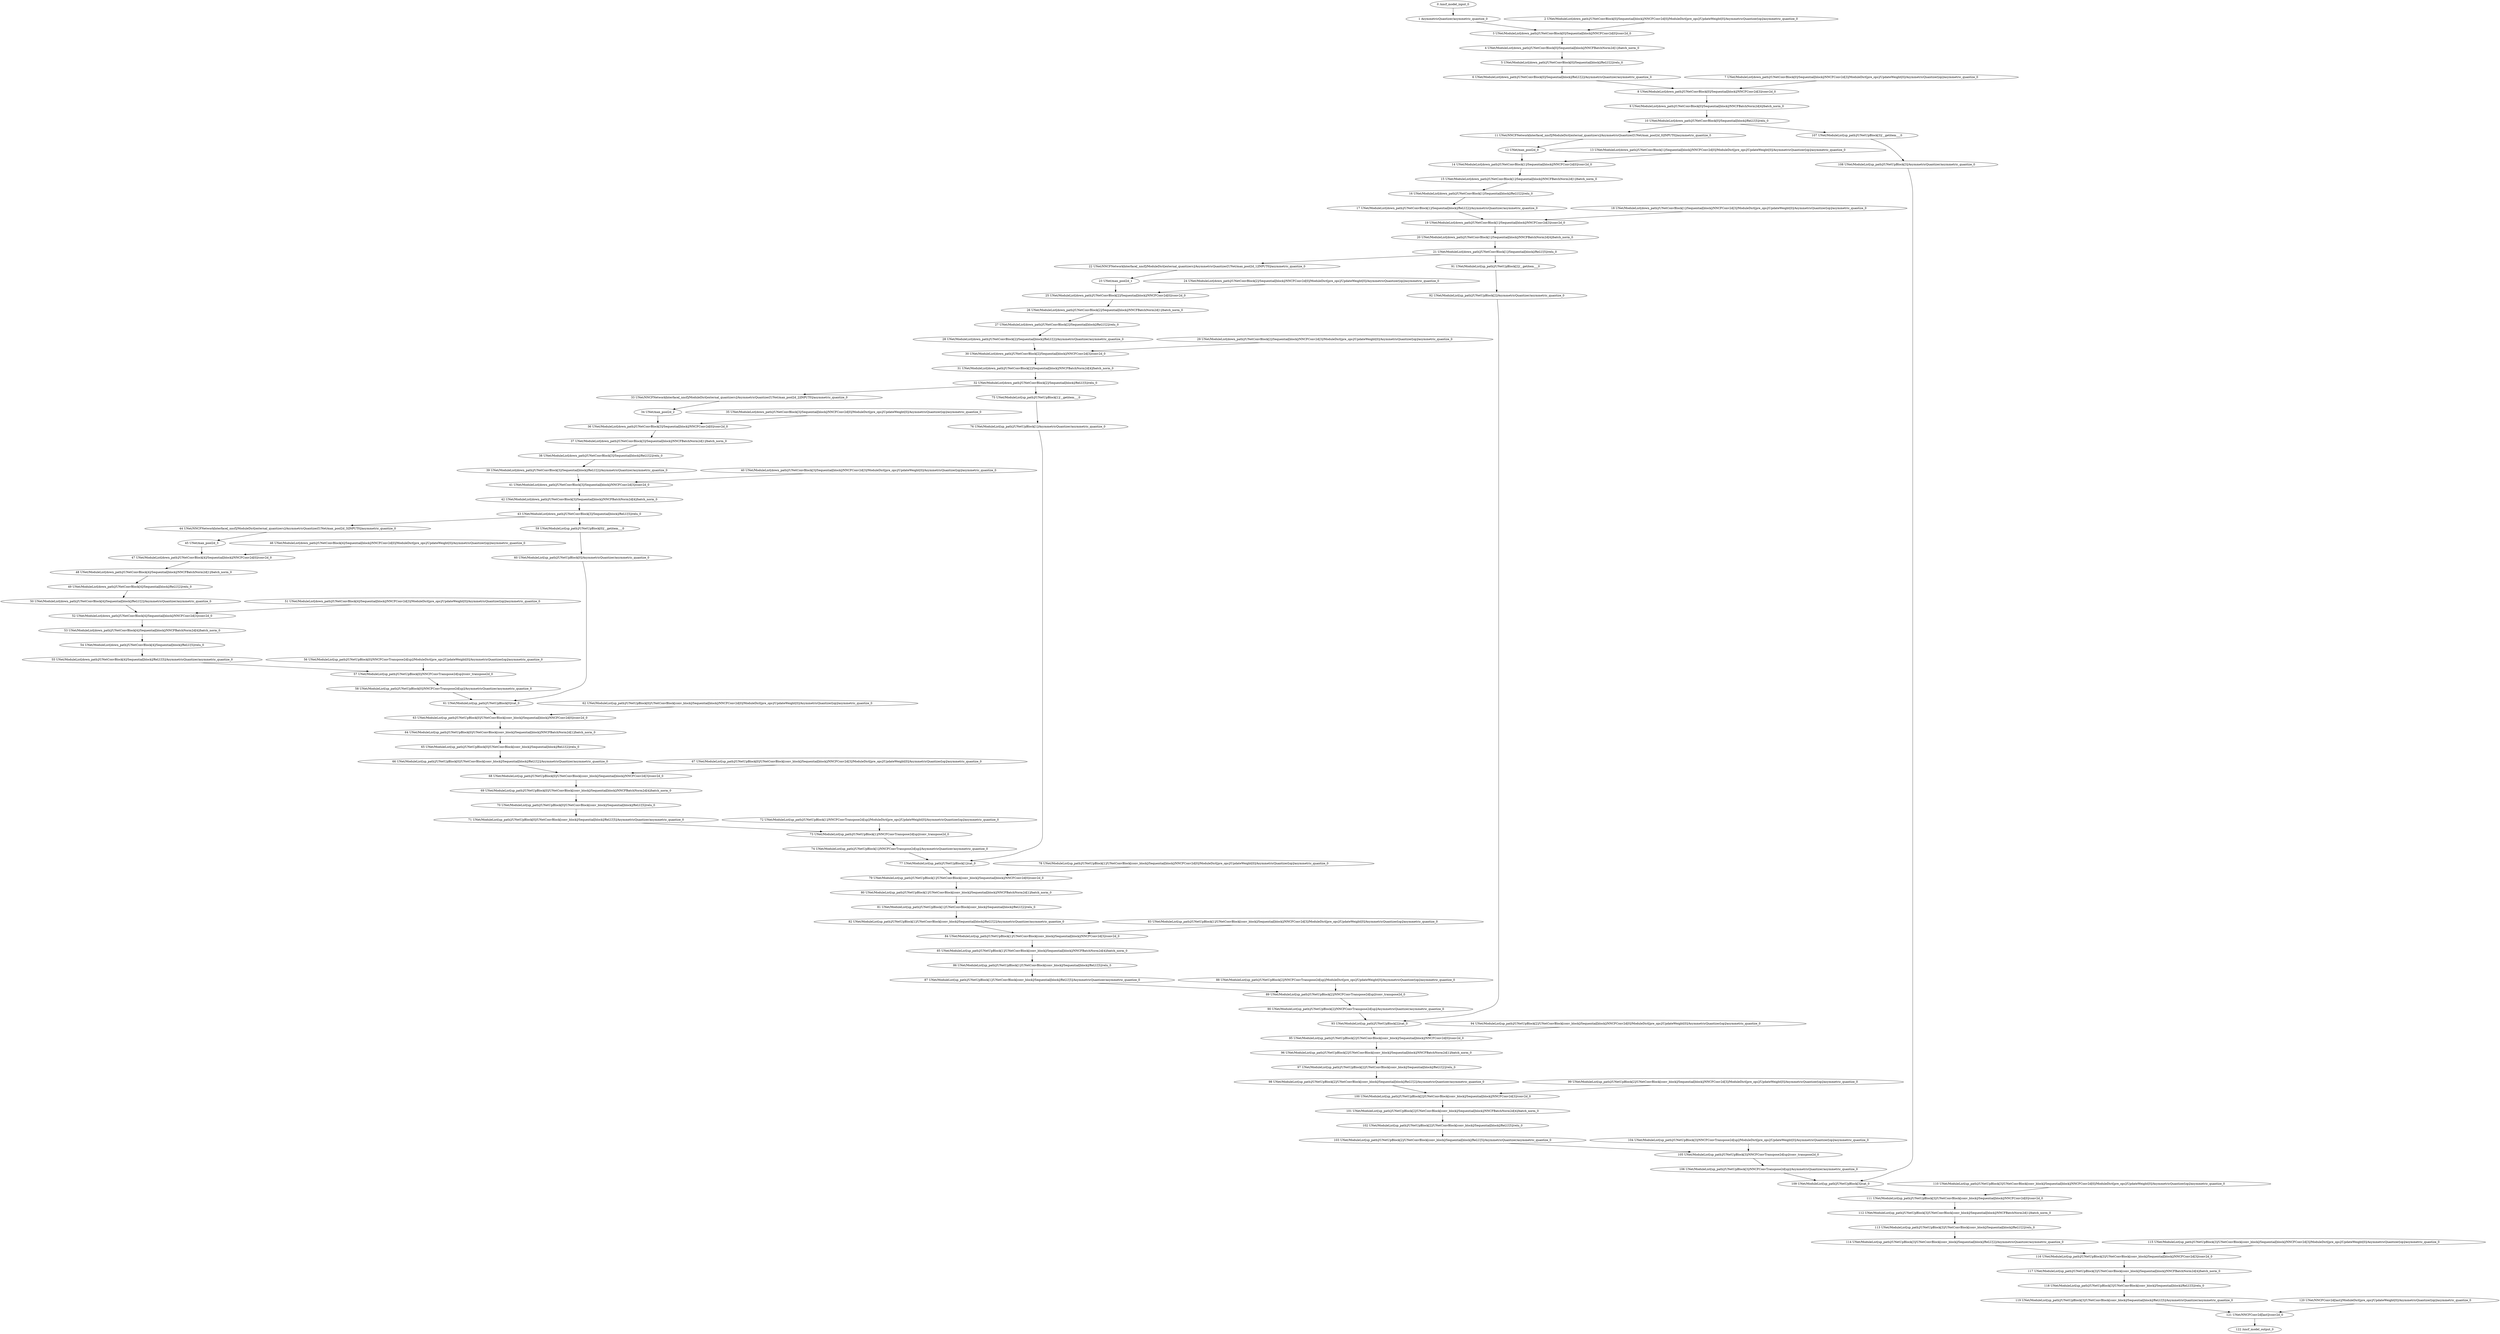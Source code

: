 strict digraph  {
"0 /nncf_model_input_0" [id=0, type=nncf_model_input];
"1 AsymmetricQuantizer/asymmetric_quantize_0" [id=1, type=asymmetric_quantize];
"2 UNet/ModuleList[down_path]/UNetConvBlock[0]/Sequential[block]/NNCFConv2d[0]/ModuleDict[pre_ops]/UpdateWeight[0]/AsymmetricQuantizer[op]/asymmetric_quantize_0" [id=2, type=asymmetric_quantize];
"3 UNet/ModuleList[down_path]/UNetConvBlock[0]/Sequential[block]/NNCFConv2d[0]/conv2d_0" [id=3, type=conv2d];
"4 UNet/ModuleList[down_path]/UNetConvBlock[0]/Sequential[block]/NNCFBatchNorm2d[1]/batch_norm_0" [id=4, type=batch_norm];
"5 UNet/ModuleList[down_path]/UNetConvBlock[0]/Sequential[block]/ReLU[2]/relu_0" [id=5, type=relu];
"6 UNet/ModuleList[down_path]/UNetConvBlock[0]/Sequential[block]/ReLU[2]/AsymmetricQuantizer/asymmetric_quantize_0" [id=6, type=asymmetric_quantize];
"7 UNet/ModuleList[down_path]/UNetConvBlock[0]/Sequential[block]/NNCFConv2d[3]/ModuleDict[pre_ops]/UpdateWeight[0]/AsymmetricQuantizer[op]/asymmetric_quantize_0" [id=7, type=asymmetric_quantize];
"8 UNet/ModuleList[down_path]/UNetConvBlock[0]/Sequential[block]/NNCFConv2d[3]/conv2d_0" [id=8, type=conv2d];
"9 UNet/ModuleList[down_path]/UNetConvBlock[0]/Sequential[block]/NNCFBatchNorm2d[4]/batch_norm_0" [id=9, type=batch_norm];
"10 UNet/ModuleList[down_path]/UNetConvBlock[0]/Sequential[block]/ReLU[5]/relu_0" [id=10, type=relu];
"11 UNet/NNCFNetworkInterface[_nncf]/ModuleDict[external_quantizers]/AsymmetricQuantizer[UNet/max_pool2d_0|INPUT0]/asymmetric_quantize_0" [id=11, type=asymmetric_quantize];
"12 UNet/max_pool2d_0" [id=12, type=max_pool2d];
"13 UNet/ModuleList[down_path]/UNetConvBlock[1]/Sequential[block]/NNCFConv2d[0]/ModuleDict[pre_ops]/UpdateWeight[0]/AsymmetricQuantizer[op]/asymmetric_quantize_0" [id=13, type=asymmetric_quantize];
"14 UNet/ModuleList[down_path]/UNetConvBlock[1]/Sequential[block]/NNCFConv2d[0]/conv2d_0" [id=14, type=conv2d];
"15 UNet/ModuleList[down_path]/UNetConvBlock[1]/Sequential[block]/NNCFBatchNorm2d[1]/batch_norm_0" [id=15, type=batch_norm];
"16 UNet/ModuleList[down_path]/UNetConvBlock[1]/Sequential[block]/ReLU[2]/relu_0" [id=16, type=relu];
"17 UNet/ModuleList[down_path]/UNetConvBlock[1]/Sequential[block]/ReLU[2]/AsymmetricQuantizer/asymmetric_quantize_0" [id=17, type=asymmetric_quantize];
"18 UNet/ModuleList[down_path]/UNetConvBlock[1]/Sequential[block]/NNCFConv2d[3]/ModuleDict[pre_ops]/UpdateWeight[0]/AsymmetricQuantizer[op]/asymmetric_quantize_0" [id=18, type=asymmetric_quantize];
"19 UNet/ModuleList[down_path]/UNetConvBlock[1]/Sequential[block]/NNCFConv2d[3]/conv2d_0" [id=19, type=conv2d];
"20 UNet/ModuleList[down_path]/UNetConvBlock[1]/Sequential[block]/NNCFBatchNorm2d[4]/batch_norm_0" [id=20, type=batch_norm];
"21 UNet/ModuleList[down_path]/UNetConvBlock[1]/Sequential[block]/ReLU[5]/relu_0" [id=21, type=relu];
"22 UNet/NNCFNetworkInterface[_nncf]/ModuleDict[external_quantizers]/AsymmetricQuantizer[UNet/max_pool2d_1|INPUT0]/asymmetric_quantize_0" [id=22, type=asymmetric_quantize];
"23 UNet/max_pool2d_1" [id=23, type=max_pool2d];
"24 UNet/ModuleList[down_path]/UNetConvBlock[2]/Sequential[block]/NNCFConv2d[0]/ModuleDict[pre_ops]/UpdateWeight[0]/AsymmetricQuantizer[op]/asymmetric_quantize_0" [id=24, type=asymmetric_quantize];
"25 UNet/ModuleList[down_path]/UNetConvBlock[2]/Sequential[block]/NNCFConv2d[0]/conv2d_0" [id=25, type=conv2d];
"26 UNet/ModuleList[down_path]/UNetConvBlock[2]/Sequential[block]/NNCFBatchNorm2d[1]/batch_norm_0" [id=26, type=batch_norm];
"27 UNet/ModuleList[down_path]/UNetConvBlock[2]/Sequential[block]/ReLU[2]/relu_0" [id=27, type=relu];
"28 UNet/ModuleList[down_path]/UNetConvBlock[2]/Sequential[block]/ReLU[2]/AsymmetricQuantizer/asymmetric_quantize_0" [id=28, type=asymmetric_quantize];
"29 UNet/ModuleList[down_path]/UNetConvBlock[2]/Sequential[block]/NNCFConv2d[3]/ModuleDict[pre_ops]/UpdateWeight[0]/AsymmetricQuantizer[op]/asymmetric_quantize_0" [id=29, type=asymmetric_quantize];
"30 UNet/ModuleList[down_path]/UNetConvBlock[2]/Sequential[block]/NNCFConv2d[3]/conv2d_0" [id=30, type=conv2d];
"31 UNet/ModuleList[down_path]/UNetConvBlock[2]/Sequential[block]/NNCFBatchNorm2d[4]/batch_norm_0" [id=31, type=batch_norm];
"32 UNet/ModuleList[down_path]/UNetConvBlock[2]/Sequential[block]/ReLU[5]/relu_0" [id=32, type=relu];
"33 UNet/NNCFNetworkInterface[_nncf]/ModuleDict[external_quantizers]/AsymmetricQuantizer[UNet/max_pool2d_2|INPUT0]/asymmetric_quantize_0" [id=33, type=asymmetric_quantize];
"34 UNet/max_pool2d_2" [id=34, type=max_pool2d];
"35 UNet/ModuleList[down_path]/UNetConvBlock[3]/Sequential[block]/NNCFConv2d[0]/ModuleDict[pre_ops]/UpdateWeight[0]/AsymmetricQuantizer[op]/asymmetric_quantize_0" [id=35, type=asymmetric_quantize];
"36 UNet/ModuleList[down_path]/UNetConvBlock[3]/Sequential[block]/NNCFConv2d[0]/conv2d_0" [id=36, type=conv2d];
"37 UNet/ModuleList[down_path]/UNetConvBlock[3]/Sequential[block]/NNCFBatchNorm2d[1]/batch_norm_0" [id=37, type=batch_norm];
"38 UNet/ModuleList[down_path]/UNetConvBlock[3]/Sequential[block]/ReLU[2]/relu_0" [id=38, type=relu];
"39 UNet/ModuleList[down_path]/UNetConvBlock[3]/Sequential[block]/ReLU[2]/AsymmetricQuantizer/asymmetric_quantize_0" [id=39, type=asymmetric_quantize];
"40 UNet/ModuleList[down_path]/UNetConvBlock[3]/Sequential[block]/NNCFConv2d[3]/ModuleDict[pre_ops]/UpdateWeight[0]/AsymmetricQuantizer[op]/asymmetric_quantize_0" [id=40, type=asymmetric_quantize];
"41 UNet/ModuleList[down_path]/UNetConvBlock[3]/Sequential[block]/NNCFConv2d[3]/conv2d_0" [id=41, type=conv2d];
"42 UNet/ModuleList[down_path]/UNetConvBlock[3]/Sequential[block]/NNCFBatchNorm2d[4]/batch_norm_0" [id=42, type=batch_norm];
"43 UNet/ModuleList[down_path]/UNetConvBlock[3]/Sequential[block]/ReLU[5]/relu_0" [id=43, type=relu];
"44 UNet/NNCFNetworkInterface[_nncf]/ModuleDict[external_quantizers]/AsymmetricQuantizer[UNet/max_pool2d_3|INPUT0]/asymmetric_quantize_0" [id=44, type=asymmetric_quantize];
"45 UNet/max_pool2d_3" [id=45, type=max_pool2d];
"46 UNet/ModuleList[down_path]/UNetConvBlock[4]/Sequential[block]/NNCFConv2d[0]/ModuleDict[pre_ops]/UpdateWeight[0]/AsymmetricQuantizer[op]/asymmetric_quantize_0" [id=46, type=asymmetric_quantize];
"47 UNet/ModuleList[down_path]/UNetConvBlock[4]/Sequential[block]/NNCFConv2d[0]/conv2d_0" [id=47, type=conv2d];
"48 UNet/ModuleList[down_path]/UNetConvBlock[4]/Sequential[block]/NNCFBatchNorm2d[1]/batch_norm_0" [id=48, type=batch_norm];
"49 UNet/ModuleList[down_path]/UNetConvBlock[4]/Sequential[block]/ReLU[2]/relu_0" [id=49, type=relu];
"50 UNet/ModuleList[down_path]/UNetConvBlock[4]/Sequential[block]/ReLU[2]/AsymmetricQuantizer/asymmetric_quantize_0" [id=50, type=asymmetric_quantize];
"51 UNet/ModuleList[down_path]/UNetConvBlock[4]/Sequential[block]/NNCFConv2d[3]/ModuleDict[pre_ops]/UpdateWeight[0]/AsymmetricQuantizer[op]/asymmetric_quantize_0" [id=51, type=asymmetric_quantize];
"52 UNet/ModuleList[down_path]/UNetConvBlock[4]/Sequential[block]/NNCFConv2d[3]/conv2d_0" [id=52, type=conv2d];
"53 UNet/ModuleList[down_path]/UNetConvBlock[4]/Sequential[block]/NNCFBatchNorm2d[4]/batch_norm_0" [id=53, type=batch_norm];
"54 UNet/ModuleList[down_path]/UNetConvBlock[4]/Sequential[block]/ReLU[5]/relu_0" [id=54, type=relu];
"55 UNet/ModuleList[down_path]/UNetConvBlock[4]/Sequential[block]/ReLU[5]/AsymmetricQuantizer/asymmetric_quantize_0" [id=55, type=asymmetric_quantize];
"56 UNet/ModuleList[up_path]/UNetUpBlock[0]/NNCFConvTranspose2d[up]/ModuleDict[pre_ops]/UpdateWeight[0]/AsymmetricQuantizer[op]/asymmetric_quantize_0" [id=56, type=asymmetric_quantize];
"57 UNet/ModuleList[up_path]/UNetUpBlock[0]/NNCFConvTranspose2d[up]/conv_transpose2d_0" [id=57, type=conv_transpose2d];
"58 UNet/ModuleList[up_path]/UNetUpBlock[0]/NNCFConvTranspose2d[up]/AsymmetricQuantizer/asymmetric_quantize_0" [id=58, type=asymmetric_quantize];
"59 UNet/ModuleList[up_path]/UNetUpBlock[0]/__getitem___0" [id=59, type=__getitem__];
"60 UNet/ModuleList[up_path]/UNetUpBlock[0]/AsymmetricQuantizer/asymmetric_quantize_0" [id=60, type=asymmetric_quantize];
"61 UNet/ModuleList[up_path]/UNetUpBlock[0]/cat_0" [id=61, type=cat];
"62 UNet/ModuleList[up_path]/UNetUpBlock[0]/UNetConvBlock[conv_block]/Sequential[block]/NNCFConv2d[0]/ModuleDict[pre_ops]/UpdateWeight[0]/AsymmetricQuantizer[op]/asymmetric_quantize_0" [id=62, type=asymmetric_quantize];
"63 UNet/ModuleList[up_path]/UNetUpBlock[0]/UNetConvBlock[conv_block]/Sequential[block]/NNCFConv2d[0]/conv2d_0" [id=63, type=conv2d];
"64 UNet/ModuleList[up_path]/UNetUpBlock[0]/UNetConvBlock[conv_block]/Sequential[block]/NNCFBatchNorm2d[1]/batch_norm_0" [id=64, type=batch_norm];
"65 UNet/ModuleList[up_path]/UNetUpBlock[0]/UNetConvBlock[conv_block]/Sequential[block]/ReLU[2]/relu_0" [id=65, type=relu];
"66 UNet/ModuleList[up_path]/UNetUpBlock[0]/UNetConvBlock[conv_block]/Sequential[block]/ReLU[2]/AsymmetricQuantizer/asymmetric_quantize_0" [id=66, type=asymmetric_quantize];
"67 UNet/ModuleList[up_path]/UNetUpBlock[0]/UNetConvBlock[conv_block]/Sequential[block]/NNCFConv2d[3]/ModuleDict[pre_ops]/UpdateWeight[0]/AsymmetricQuantizer[op]/asymmetric_quantize_0" [id=67, type=asymmetric_quantize];
"68 UNet/ModuleList[up_path]/UNetUpBlock[0]/UNetConvBlock[conv_block]/Sequential[block]/NNCFConv2d[3]/conv2d_0" [id=68, type=conv2d];
"69 UNet/ModuleList[up_path]/UNetUpBlock[0]/UNetConvBlock[conv_block]/Sequential[block]/NNCFBatchNorm2d[4]/batch_norm_0" [id=69, type=batch_norm];
"70 UNet/ModuleList[up_path]/UNetUpBlock[0]/UNetConvBlock[conv_block]/Sequential[block]/ReLU[5]/relu_0" [id=70, type=relu];
"71 UNet/ModuleList[up_path]/UNetUpBlock[0]/UNetConvBlock[conv_block]/Sequential[block]/ReLU[5]/AsymmetricQuantizer/asymmetric_quantize_0" [id=71, type=asymmetric_quantize];
"72 UNet/ModuleList[up_path]/UNetUpBlock[1]/NNCFConvTranspose2d[up]/ModuleDict[pre_ops]/UpdateWeight[0]/AsymmetricQuantizer[op]/asymmetric_quantize_0" [id=72, type=asymmetric_quantize];
"73 UNet/ModuleList[up_path]/UNetUpBlock[1]/NNCFConvTranspose2d[up]/conv_transpose2d_0" [id=73, type=conv_transpose2d];
"74 UNet/ModuleList[up_path]/UNetUpBlock[1]/NNCFConvTranspose2d[up]/AsymmetricQuantizer/asymmetric_quantize_0" [id=74, type=asymmetric_quantize];
"75 UNet/ModuleList[up_path]/UNetUpBlock[1]/__getitem___0" [id=75, type=__getitem__];
"76 UNet/ModuleList[up_path]/UNetUpBlock[1]/AsymmetricQuantizer/asymmetric_quantize_0" [id=76, type=asymmetric_quantize];
"77 UNet/ModuleList[up_path]/UNetUpBlock[1]/cat_0" [id=77, type=cat];
"78 UNet/ModuleList[up_path]/UNetUpBlock[1]/UNetConvBlock[conv_block]/Sequential[block]/NNCFConv2d[0]/ModuleDict[pre_ops]/UpdateWeight[0]/AsymmetricQuantizer[op]/asymmetric_quantize_0" [id=78, type=asymmetric_quantize];
"79 UNet/ModuleList[up_path]/UNetUpBlock[1]/UNetConvBlock[conv_block]/Sequential[block]/NNCFConv2d[0]/conv2d_0" [id=79, type=conv2d];
"80 UNet/ModuleList[up_path]/UNetUpBlock[1]/UNetConvBlock[conv_block]/Sequential[block]/NNCFBatchNorm2d[1]/batch_norm_0" [id=80, type=batch_norm];
"81 UNet/ModuleList[up_path]/UNetUpBlock[1]/UNetConvBlock[conv_block]/Sequential[block]/ReLU[2]/relu_0" [id=81, type=relu];
"82 UNet/ModuleList[up_path]/UNetUpBlock[1]/UNetConvBlock[conv_block]/Sequential[block]/ReLU[2]/AsymmetricQuantizer/asymmetric_quantize_0" [id=82, type=asymmetric_quantize];
"83 UNet/ModuleList[up_path]/UNetUpBlock[1]/UNetConvBlock[conv_block]/Sequential[block]/NNCFConv2d[3]/ModuleDict[pre_ops]/UpdateWeight[0]/AsymmetricQuantizer[op]/asymmetric_quantize_0" [id=83, type=asymmetric_quantize];
"84 UNet/ModuleList[up_path]/UNetUpBlock[1]/UNetConvBlock[conv_block]/Sequential[block]/NNCFConv2d[3]/conv2d_0" [id=84, type=conv2d];
"85 UNet/ModuleList[up_path]/UNetUpBlock[1]/UNetConvBlock[conv_block]/Sequential[block]/NNCFBatchNorm2d[4]/batch_norm_0" [id=85, type=batch_norm];
"86 UNet/ModuleList[up_path]/UNetUpBlock[1]/UNetConvBlock[conv_block]/Sequential[block]/ReLU[5]/relu_0" [id=86, type=relu];
"87 UNet/ModuleList[up_path]/UNetUpBlock[1]/UNetConvBlock[conv_block]/Sequential[block]/ReLU[5]/AsymmetricQuantizer/asymmetric_quantize_0" [id=87, type=asymmetric_quantize];
"88 UNet/ModuleList[up_path]/UNetUpBlock[2]/NNCFConvTranspose2d[up]/ModuleDict[pre_ops]/UpdateWeight[0]/AsymmetricQuantizer[op]/asymmetric_quantize_0" [id=88, type=asymmetric_quantize];
"89 UNet/ModuleList[up_path]/UNetUpBlock[2]/NNCFConvTranspose2d[up]/conv_transpose2d_0" [id=89, type=conv_transpose2d];
"90 UNet/ModuleList[up_path]/UNetUpBlock[2]/NNCFConvTranspose2d[up]/AsymmetricQuantizer/asymmetric_quantize_0" [id=90, type=asymmetric_quantize];
"91 UNet/ModuleList[up_path]/UNetUpBlock[2]/__getitem___0" [id=91, type=__getitem__];
"92 UNet/ModuleList[up_path]/UNetUpBlock[2]/AsymmetricQuantizer/asymmetric_quantize_0" [id=92, type=asymmetric_quantize];
"93 UNet/ModuleList[up_path]/UNetUpBlock[2]/cat_0" [id=93, type=cat];
"94 UNet/ModuleList[up_path]/UNetUpBlock[2]/UNetConvBlock[conv_block]/Sequential[block]/NNCFConv2d[0]/ModuleDict[pre_ops]/UpdateWeight[0]/AsymmetricQuantizer[op]/asymmetric_quantize_0" [id=94, type=asymmetric_quantize];
"95 UNet/ModuleList[up_path]/UNetUpBlock[2]/UNetConvBlock[conv_block]/Sequential[block]/NNCFConv2d[0]/conv2d_0" [id=95, type=conv2d];
"96 UNet/ModuleList[up_path]/UNetUpBlock[2]/UNetConvBlock[conv_block]/Sequential[block]/NNCFBatchNorm2d[1]/batch_norm_0" [id=96, type=batch_norm];
"97 UNet/ModuleList[up_path]/UNetUpBlock[2]/UNetConvBlock[conv_block]/Sequential[block]/ReLU[2]/relu_0" [id=97, type=relu];
"98 UNet/ModuleList[up_path]/UNetUpBlock[2]/UNetConvBlock[conv_block]/Sequential[block]/ReLU[2]/AsymmetricQuantizer/asymmetric_quantize_0" [id=98, type=asymmetric_quantize];
"99 UNet/ModuleList[up_path]/UNetUpBlock[2]/UNetConvBlock[conv_block]/Sequential[block]/NNCFConv2d[3]/ModuleDict[pre_ops]/UpdateWeight[0]/AsymmetricQuantizer[op]/asymmetric_quantize_0" [id=99, type=asymmetric_quantize];
"100 UNet/ModuleList[up_path]/UNetUpBlock[2]/UNetConvBlock[conv_block]/Sequential[block]/NNCFConv2d[3]/conv2d_0" [id=100, type=conv2d];
"101 UNet/ModuleList[up_path]/UNetUpBlock[2]/UNetConvBlock[conv_block]/Sequential[block]/NNCFBatchNorm2d[4]/batch_norm_0" [id=101, type=batch_norm];
"102 UNet/ModuleList[up_path]/UNetUpBlock[2]/UNetConvBlock[conv_block]/Sequential[block]/ReLU[5]/relu_0" [id=102, type=relu];
"103 UNet/ModuleList[up_path]/UNetUpBlock[2]/UNetConvBlock[conv_block]/Sequential[block]/ReLU[5]/AsymmetricQuantizer/asymmetric_quantize_0" [id=103, type=asymmetric_quantize];
"104 UNet/ModuleList[up_path]/UNetUpBlock[3]/NNCFConvTranspose2d[up]/ModuleDict[pre_ops]/UpdateWeight[0]/AsymmetricQuantizer[op]/asymmetric_quantize_0" [id=104, type=asymmetric_quantize];
"105 UNet/ModuleList[up_path]/UNetUpBlock[3]/NNCFConvTranspose2d[up]/conv_transpose2d_0" [id=105, type=conv_transpose2d];
"106 UNet/ModuleList[up_path]/UNetUpBlock[3]/NNCFConvTranspose2d[up]/AsymmetricQuantizer/asymmetric_quantize_0" [id=106, type=asymmetric_quantize];
"107 UNet/ModuleList[up_path]/UNetUpBlock[3]/__getitem___0" [id=107, type=__getitem__];
"108 UNet/ModuleList[up_path]/UNetUpBlock[3]/AsymmetricQuantizer/asymmetric_quantize_0" [id=108, type=asymmetric_quantize];
"109 UNet/ModuleList[up_path]/UNetUpBlock[3]/cat_0" [id=109, type=cat];
"110 UNet/ModuleList[up_path]/UNetUpBlock[3]/UNetConvBlock[conv_block]/Sequential[block]/NNCFConv2d[0]/ModuleDict[pre_ops]/UpdateWeight[0]/AsymmetricQuantizer[op]/asymmetric_quantize_0" [id=110, type=asymmetric_quantize];
"111 UNet/ModuleList[up_path]/UNetUpBlock[3]/UNetConvBlock[conv_block]/Sequential[block]/NNCFConv2d[0]/conv2d_0" [id=111, type=conv2d];
"112 UNet/ModuleList[up_path]/UNetUpBlock[3]/UNetConvBlock[conv_block]/Sequential[block]/NNCFBatchNorm2d[1]/batch_norm_0" [id=112, type=batch_norm];
"113 UNet/ModuleList[up_path]/UNetUpBlock[3]/UNetConvBlock[conv_block]/Sequential[block]/ReLU[2]/relu_0" [id=113, type=relu];
"114 UNet/ModuleList[up_path]/UNetUpBlock[3]/UNetConvBlock[conv_block]/Sequential[block]/ReLU[2]/AsymmetricQuantizer/asymmetric_quantize_0" [id=114, type=asymmetric_quantize];
"115 UNet/ModuleList[up_path]/UNetUpBlock[3]/UNetConvBlock[conv_block]/Sequential[block]/NNCFConv2d[3]/ModuleDict[pre_ops]/UpdateWeight[0]/AsymmetricQuantizer[op]/asymmetric_quantize_0" [id=115, type=asymmetric_quantize];
"116 UNet/ModuleList[up_path]/UNetUpBlock[3]/UNetConvBlock[conv_block]/Sequential[block]/NNCFConv2d[3]/conv2d_0" [id=116, type=conv2d];
"117 UNet/ModuleList[up_path]/UNetUpBlock[3]/UNetConvBlock[conv_block]/Sequential[block]/NNCFBatchNorm2d[4]/batch_norm_0" [id=117, type=batch_norm];
"118 UNet/ModuleList[up_path]/UNetUpBlock[3]/UNetConvBlock[conv_block]/Sequential[block]/ReLU[5]/relu_0" [id=118, type=relu];
"119 UNet/ModuleList[up_path]/UNetUpBlock[3]/UNetConvBlock[conv_block]/Sequential[block]/ReLU[5]/AsymmetricQuantizer/asymmetric_quantize_0" [id=119, type=asymmetric_quantize];
"120 UNet/NNCFConv2d[last]/ModuleDict[pre_ops]/UpdateWeight[0]/AsymmetricQuantizer[op]/asymmetric_quantize_0" [id=120, type=asymmetric_quantize];
"121 UNet/NNCFConv2d[last]/conv2d_0" [id=121, type=conv2d];
"122 /nncf_model_output_0" [id=122, type=nncf_model_output];
"0 /nncf_model_input_0" -> "1 AsymmetricQuantizer/asymmetric_quantize_0";
"1 AsymmetricQuantizer/asymmetric_quantize_0" -> "3 UNet/ModuleList[down_path]/UNetConvBlock[0]/Sequential[block]/NNCFConv2d[0]/conv2d_0";
"2 UNet/ModuleList[down_path]/UNetConvBlock[0]/Sequential[block]/NNCFConv2d[0]/ModuleDict[pre_ops]/UpdateWeight[0]/AsymmetricQuantizer[op]/asymmetric_quantize_0" -> "3 UNet/ModuleList[down_path]/UNetConvBlock[0]/Sequential[block]/NNCFConv2d[0]/conv2d_0";
"3 UNet/ModuleList[down_path]/UNetConvBlock[0]/Sequential[block]/NNCFConv2d[0]/conv2d_0" -> "4 UNet/ModuleList[down_path]/UNetConvBlock[0]/Sequential[block]/NNCFBatchNorm2d[1]/batch_norm_0";
"4 UNet/ModuleList[down_path]/UNetConvBlock[0]/Sequential[block]/NNCFBatchNorm2d[1]/batch_norm_0" -> "5 UNet/ModuleList[down_path]/UNetConvBlock[0]/Sequential[block]/ReLU[2]/relu_0";
"5 UNet/ModuleList[down_path]/UNetConvBlock[0]/Sequential[block]/ReLU[2]/relu_0" -> "6 UNet/ModuleList[down_path]/UNetConvBlock[0]/Sequential[block]/ReLU[2]/AsymmetricQuantizer/asymmetric_quantize_0";
"6 UNet/ModuleList[down_path]/UNetConvBlock[0]/Sequential[block]/ReLU[2]/AsymmetricQuantizer/asymmetric_quantize_0" -> "8 UNet/ModuleList[down_path]/UNetConvBlock[0]/Sequential[block]/NNCFConv2d[3]/conv2d_0";
"7 UNet/ModuleList[down_path]/UNetConvBlock[0]/Sequential[block]/NNCFConv2d[3]/ModuleDict[pre_ops]/UpdateWeight[0]/AsymmetricQuantizer[op]/asymmetric_quantize_0" -> "8 UNet/ModuleList[down_path]/UNetConvBlock[0]/Sequential[block]/NNCFConv2d[3]/conv2d_0";
"8 UNet/ModuleList[down_path]/UNetConvBlock[0]/Sequential[block]/NNCFConv2d[3]/conv2d_0" -> "9 UNet/ModuleList[down_path]/UNetConvBlock[0]/Sequential[block]/NNCFBatchNorm2d[4]/batch_norm_0";
"9 UNet/ModuleList[down_path]/UNetConvBlock[0]/Sequential[block]/NNCFBatchNorm2d[4]/batch_norm_0" -> "10 UNet/ModuleList[down_path]/UNetConvBlock[0]/Sequential[block]/ReLU[5]/relu_0";
"10 UNet/ModuleList[down_path]/UNetConvBlock[0]/Sequential[block]/ReLU[5]/relu_0" -> "11 UNet/NNCFNetworkInterface[_nncf]/ModuleDict[external_quantizers]/AsymmetricQuantizer[UNet/max_pool2d_0|INPUT0]/asymmetric_quantize_0";
"10 UNet/ModuleList[down_path]/UNetConvBlock[0]/Sequential[block]/ReLU[5]/relu_0" -> "107 UNet/ModuleList[up_path]/UNetUpBlock[3]/__getitem___0";
"11 UNet/NNCFNetworkInterface[_nncf]/ModuleDict[external_quantizers]/AsymmetricQuantizer[UNet/max_pool2d_0|INPUT0]/asymmetric_quantize_0" -> "12 UNet/max_pool2d_0";
"12 UNet/max_pool2d_0" -> "14 UNet/ModuleList[down_path]/UNetConvBlock[1]/Sequential[block]/NNCFConv2d[0]/conv2d_0";
"13 UNet/ModuleList[down_path]/UNetConvBlock[1]/Sequential[block]/NNCFConv2d[0]/ModuleDict[pre_ops]/UpdateWeight[0]/AsymmetricQuantizer[op]/asymmetric_quantize_0" -> "14 UNet/ModuleList[down_path]/UNetConvBlock[1]/Sequential[block]/NNCFConv2d[0]/conv2d_0";
"14 UNet/ModuleList[down_path]/UNetConvBlock[1]/Sequential[block]/NNCFConv2d[0]/conv2d_0" -> "15 UNet/ModuleList[down_path]/UNetConvBlock[1]/Sequential[block]/NNCFBatchNorm2d[1]/batch_norm_0";
"15 UNet/ModuleList[down_path]/UNetConvBlock[1]/Sequential[block]/NNCFBatchNorm2d[1]/batch_norm_0" -> "16 UNet/ModuleList[down_path]/UNetConvBlock[1]/Sequential[block]/ReLU[2]/relu_0";
"16 UNet/ModuleList[down_path]/UNetConvBlock[1]/Sequential[block]/ReLU[2]/relu_0" -> "17 UNet/ModuleList[down_path]/UNetConvBlock[1]/Sequential[block]/ReLU[2]/AsymmetricQuantizer/asymmetric_quantize_0";
"17 UNet/ModuleList[down_path]/UNetConvBlock[1]/Sequential[block]/ReLU[2]/AsymmetricQuantizer/asymmetric_quantize_0" -> "19 UNet/ModuleList[down_path]/UNetConvBlock[1]/Sequential[block]/NNCFConv2d[3]/conv2d_0";
"18 UNet/ModuleList[down_path]/UNetConvBlock[1]/Sequential[block]/NNCFConv2d[3]/ModuleDict[pre_ops]/UpdateWeight[0]/AsymmetricQuantizer[op]/asymmetric_quantize_0" -> "19 UNet/ModuleList[down_path]/UNetConvBlock[1]/Sequential[block]/NNCFConv2d[3]/conv2d_0";
"19 UNet/ModuleList[down_path]/UNetConvBlock[1]/Sequential[block]/NNCFConv2d[3]/conv2d_0" -> "20 UNet/ModuleList[down_path]/UNetConvBlock[1]/Sequential[block]/NNCFBatchNorm2d[4]/batch_norm_0";
"20 UNet/ModuleList[down_path]/UNetConvBlock[1]/Sequential[block]/NNCFBatchNorm2d[4]/batch_norm_0" -> "21 UNet/ModuleList[down_path]/UNetConvBlock[1]/Sequential[block]/ReLU[5]/relu_0";
"21 UNet/ModuleList[down_path]/UNetConvBlock[1]/Sequential[block]/ReLU[5]/relu_0" -> "22 UNet/NNCFNetworkInterface[_nncf]/ModuleDict[external_quantizers]/AsymmetricQuantizer[UNet/max_pool2d_1|INPUT0]/asymmetric_quantize_0";
"21 UNet/ModuleList[down_path]/UNetConvBlock[1]/Sequential[block]/ReLU[5]/relu_0" -> "91 UNet/ModuleList[up_path]/UNetUpBlock[2]/__getitem___0";
"22 UNet/NNCFNetworkInterface[_nncf]/ModuleDict[external_quantizers]/AsymmetricQuantizer[UNet/max_pool2d_1|INPUT0]/asymmetric_quantize_0" -> "23 UNet/max_pool2d_1";
"23 UNet/max_pool2d_1" -> "25 UNet/ModuleList[down_path]/UNetConvBlock[2]/Sequential[block]/NNCFConv2d[0]/conv2d_0";
"24 UNet/ModuleList[down_path]/UNetConvBlock[2]/Sequential[block]/NNCFConv2d[0]/ModuleDict[pre_ops]/UpdateWeight[0]/AsymmetricQuantizer[op]/asymmetric_quantize_0" -> "25 UNet/ModuleList[down_path]/UNetConvBlock[2]/Sequential[block]/NNCFConv2d[0]/conv2d_0";
"25 UNet/ModuleList[down_path]/UNetConvBlock[2]/Sequential[block]/NNCFConv2d[0]/conv2d_0" -> "26 UNet/ModuleList[down_path]/UNetConvBlock[2]/Sequential[block]/NNCFBatchNorm2d[1]/batch_norm_0";
"26 UNet/ModuleList[down_path]/UNetConvBlock[2]/Sequential[block]/NNCFBatchNorm2d[1]/batch_norm_0" -> "27 UNet/ModuleList[down_path]/UNetConvBlock[2]/Sequential[block]/ReLU[2]/relu_0";
"27 UNet/ModuleList[down_path]/UNetConvBlock[2]/Sequential[block]/ReLU[2]/relu_0" -> "28 UNet/ModuleList[down_path]/UNetConvBlock[2]/Sequential[block]/ReLU[2]/AsymmetricQuantizer/asymmetric_quantize_0";
"28 UNet/ModuleList[down_path]/UNetConvBlock[2]/Sequential[block]/ReLU[2]/AsymmetricQuantizer/asymmetric_quantize_0" -> "30 UNet/ModuleList[down_path]/UNetConvBlock[2]/Sequential[block]/NNCFConv2d[3]/conv2d_0";
"29 UNet/ModuleList[down_path]/UNetConvBlock[2]/Sequential[block]/NNCFConv2d[3]/ModuleDict[pre_ops]/UpdateWeight[0]/AsymmetricQuantizer[op]/asymmetric_quantize_0" -> "30 UNet/ModuleList[down_path]/UNetConvBlock[2]/Sequential[block]/NNCFConv2d[3]/conv2d_0";
"30 UNet/ModuleList[down_path]/UNetConvBlock[2]/Sequential[block]/NNCFConv2d[3]/conv2d_0" -> "31 UNet/ModuleList[down_path]/UNetConvBlock[2]/Sequential[block]/NNCFBatchNorm2d[4]/batch_norm_0";
"31 UNet/ModuleList[down_path]/UNetConvBlock[2]/Sequential[block]/NNCFBatchNorm2d[4]/batch_norm_0" -> "32 UNet/ModuleList[down_path]/UNetConvBlock[2]/Sequential[block]/ReLU[5]/relu_0";
"32 UNet/ModuleList[down_path]/UNetConvBlock[2]/Sequential[block]/ReLU[5]/relu_0" -> "33 UNet/NNCFNetworkInterface[_nncf]/ModuleDict[external_quantizers]/AsymmetricQuantizer[UNet/max_pool2d_2|INPUT0]/asymmetric_quantize_0";
"32 UNet/ModuleList[down_path]/UNetConvBlock[2]/Sequential[block]/ReLU[5]/relu_0" -> "75 UNet/ModuleList[up_path]/UNetUpBlock[1]/__getitem___0";
"33 UNet/NNCFNetworkInterface[_nncf]/ModuleDict[external_quantizers]/AsymmetricQuantizer[UNet/max_pool2d_2|INPUT0]/asymmetric_quantize_0" -> "34 UNet/max_pool2d_2";
"34 UNet/max_pool2d_2" -> "36 UNet/ModuleList[down_path]/UNetConvBlock[3]/Sequential[block]/NNCFConv2d[0]/conv2d_0";
"35 UNet/ModuleList[down_path]/UNetConvBlock[3]/Sequential[block]/NNCFConv2d[0]/ModuleDict[pre_ops]/UpdateWeight[0]/AsymmetricQuantizer[op]/asymmetric_quantize_0" -> "36 UNet/ModuleList[down_path]/UNetConvBlock[3]/Sequential[block]/NNCFConv2d[0]/conv2d_0";
"36 UNet/ModuleList[down_path]/UNetConvBlock[3]/Sequential[block]/NNCFConv2d[0]/conv2d_0" -> "37 UNet/ModuleList[down_path]/UNetConvBlock[3]/Sequential[block]/NNCFBatchNorm2d[1]/batch_norm_0";
"37 UNet/ModuleList[down_path]/UNetConvBlock[3]/Sequential[block]/NNCFBatchNorm2d[1]/batch_norm_0" -> "38 UNet/ModuleList[down_path]/UNetConvBlock[3]/Sequential[block]/ReLU[2]/relu_0";
"38 UNet/ModuleList[down_path]/UNetConvBlock[3]/Sequential[block]/ReLU[2]/relu_0" -> "39 UNet/ModuleList[down_path]/UNetConvBlock[3]/Sequential[block]/ReLU[2]/AsymmetricQuantizer/asymmetric_quantize_0";
"39 UNet/ModuleList[down_path]/UNetConvBlock[3]/Sequential[block]/ReLU[2]/AsymmetricQuantizer/asymmetric_quantize_0" -> "41 UNet/ModuleList[down_path]/UNetConvBlock[3]/Sequential[block]/NNCFConv2d[3]/conv2d_0";
"40 UNet/ModuleList[down_path]/UNetConvBlock[3]/Sequential[block]/NNCFConv2d[3]/ModuleDict[pre_ops]/UpdateWeight[0]/AsymmetricQuantizer[op]/asymmetric_quantize_0" -> "41 UNet/ModuleList[down_path]/UNetConvBlock[3]/Sequential[block]/NNCFConv2d[3]/conv2d_0";
"41 UNet/ModuleList[down_path]/UNetConvBlock[3]/Sequential[block]/NNCFConv2d[3]/conv2d_0" -> "42 UNet/ModuleList[down_path]/UNetConvBlock[3]/Sequential[block]/NNCFBatchNorm2d[4]/batch_norm_0";
"42 UNet/ModuleList[down_path]/UNetConvBlock[3]/Sequential[block]/NNCFBatchNorm2d[4]/batch_norm_0" -> "43 UNet/ModuleList[down_path]/UNetConvBlock[3]/Sequential[block]/ReLU[5]/relu_0";
"43 UNet/ModuleList[down_path]/UNetConvBlock[3]/Sequential[block]/ReLU[5]/relu_0" -> "44 UNet/NNCFNetworkInterface[_nncf]/ModuleDict[external_quantizers]/AsymmetricQuantizer[UNet/max_pool2d_3|INPUT0]/asymmetric_quantize_0";
"43 UNet/ModuleList[down_path]/UNetConvBlock[3]/Sequential[block]/ReLU[5]/relu_0" -> "59 UNet/ModuleList[up_path]/UNetUpBlock[0]/__getitem___0";
"44 UNet/NNCFNetworkInterface[_nncf]/ModuleDict[external_quantizers]/AsymmetricQuantizer[UNet/max_pool2d_3|INPUT0]/asymmetric_quantize_0" -> "45 UNet/max_pool2d_3";
"45 UNet/max_pool2d_3" -> "47 UNet/ModuleList[down_path]/UNetConvBlock[4]/Sequential[block]/NNCFConv2d[0]/conv2d_0";
"46 UNet/ModuleList[down_path]/UNetConvBlock[4]/Sequential[block]/NNCFConv2d[0]/ModuleDict[pre_ops]/UpdateWeight[0]/AsymmetricQuantizer[op]/asymmetric_quantize_0" -> "47 UNet/ModuleList[down_path]/UNetConvBlock[4]/Sequential[block]/NNCFConv2d[0]/conv2d_0";
"47 UNet/ModuleList[down_path]/UNetConvBlock[4]/Sequential[block]/NNCFConv2d[0]/conv2d_0" -> "48 UNet/ModuleList[down_path]/UNetConvBlock[4]/Sequential[block]/NNCFBatchNorm2d[1]/batch_norm_0";
"48 UNet/ModuleList[down_path]/UNetConvBlock[4]/Sequential[block]/NNCFBatchNorm2d[1]/batch_norm_0" -> "49 UNet/ModuleList[down_path]/UNetConvBlock[4]/Sequential[block]/ReLU[2]/relu_0";
"49 UNet/ModuleList[down_path]/UNetConvBlock[4]/Sequential[block]/ReLU[2]/relu_0" -> "50 UNet/ModuleList[down_path]/UNetConvBlock[4]/Sequential[block]/ReLU[2]/AsymmetricQuantizer/asymmetric_quantize_0";
"50 UNet/ModuleList[down_path]/UNetConvBlock[4]/Sequential[block]/ReLU[2]/AsymmetricQuantizer/asymmetric_quantize_0" -> "52 UNet/ModuleList[down_path]/UNetConvBlock[4]/Sequential[block]/NNCFConv2d[3]/conv2d_0";
"51 UNet/ModuleList[down_path]/UNetConvBlock[4]/Sequential[block]/NNCFConv2d[3]/ModuleDict[pre_ops]/UpdateWeight[0]/AsymmetricQuantizer[op]/asymmetric_quantize_0" -> "52 UNet/ModuleList[down_path]/UNetConvBlock[4]/Sequential[block]/NNCFConv2d[3]/conv2d_0";
"52 UNet/ModuleList[down_path]/UNetConvBlock[4]/Sequential[block]/NNCFConv2d[3]/conv2d_0" -> "53 UNet/ModuleList[down_path]/UNetConvBlock[4]/Sequential[block]/NNCFBatchNorm2d[4]/batch_norm_0";
"53 UNet/ModuleList[down_path]/UNetConvBlock[4]/Sequential[block]/NNCFBatchNorm2d[4]/batch_norm_0" -> "54 UNet/ModuleList[down_path]/UNetConvBlock[4]/Sequential[block]/ReLU[5]/relu_0";
"54 UNet/ModuleList[down_path]/UNetConvBlock[4]/Sequential[block]/ReLU[5]/relu_0" -> "55 UNet/ModuleList[down_path]/UNetConvBlock[4]/Sequential[block]/ReLU[5]/AsymmetricQuantizer/asymmetric_quantize_0";
"55 UNet/ModuleList[down_path]/UNetConvBlock[4]/Sequential[block]/ReLU[5]/AsymmetricQuantizer/asymmetric_quantize_0" -> "57 UNet/ModuleList[up_path]/UNetUpBlock[0]/NNCFConvTranspose2d[up]/conv_transpose2d_0";
"56 UNet/ModuleList[up_path]/UNetUpBlock[0]/NNCFConvTranspose2d[up]/ModuleDict[pre_ops]/UpdateWeight[0]/AsymmetricQuantizer[op]/asymmetric_quantize_0" -> "57 UNet/ModuleList[up_path]/UNetUpBlock[0]/NNCFConvTranspose2d[up]/conv_transpose2d_0";
"57 UNet/ModuleList[up_path]/UNetUpBlock[0]/NNCFConvTranspose2d[up]/conv_transpose2d_0" -> "58 UNet/ModuleList[up_path]/UNetUpBlock[0]/NNCFConvTranspose2d[up]/AsymmetricQuantizer/asymmetric_quantize_0";
"58 UNet/ModuleList[up_path]/UNetUpBlock[0]/NNCFConvTranspose2d[up]/AsymmetricQuantizer/asymmetric_quantize_0" -> "61 UNet/ModuleList[up_path]/UNetUpBlock[0]/cat_0";
"59 UNet/ModuleList[up_path]/UNetUpBlock[0]/__getitem___0" -> "60 UNet/ModuleList[up_path]/UNetUpBlock[0]/AsymmetricQuantizer/asymmetric_quantize_0";
"60 UNet/ModuleList[up_path]/UNetUpBlock[0]/AsymmetricQuantizer/asymmetric_quantize_0" -> "61 UNet/ModuleList[up_path]/UNetUpBlock[0]/cat_0";
"61 UNet/ModuleList[up_path]/UNetUpBlock[0]/cat_0" -> "63 UNet/ModuleList[up_path]/UNetUpBlock[0]/UNetConvBlock[conv_block]/Sequential[block]/NNCFConv2d[0]/conv2d_0";
"62 UNet/ModuleList[up_path]/UNetUpBlock[0]/UNetConvBlock[conv_block]/Sequential[block]/NNCFConv2d[0]/ModuleDict[pre_ops]/UpdateWeight[0]/AsymmetricQuantizer[op]/asymmetric_quantize_0" -> "63 UNet/ModuleList[up_path]/UNetUpBlock[0]/UNetConvBlock[conv_block]/Sequential[block]/NNCFConv2d[0]/conv2d_0";
"63 UNet/ModuleList[up_path]/UNetUpBlock[0]/UNetConvBlock[conv_block]/Sequential[block]/NNCFConv2d[0]/conv2d_0" -> "64 UNet/ModuleList[up_path]/UNetUpBlock[0]/UNetConvBlock[conv_block]/Sequential[block]/NNCFBatchNorm2d[1]/batch_norm_0";
"64 UNet/ModuleList[up_path]/UNetUpBlock[0]/UNetConvBlock[conv_block]/Sequential[block]/NNCFBatchNorm2d[1]/batch_norm_0" -> "65 UNet/ModuleList[up_path]/UNetUpBlock[0]/UNetConvBlock[conv_block]/Sequential[block]/ReLU[2]/relu_0";
"65 UNet/ModuleList[up_path]/UNetUpBlock[0]/UNetConvBlock[conv_block]/Sequential[block]/ReLU[2]/relu_0" -> "66 UNet/ModuleList[up_path]/UNetUpBlock[0]/UNetConvBlock[conv_block]/Sequential[block]/ReLU[2]/AsymmetricQuantizer/asymmetric_quantize_0";
"66 UNet/ModuleList[up_path]/UNetUpBlock[0]/UNetConvBlock[conv_block]/Sequential[block]/ReLU[2]/AsymmetricQuantizer/asymmetric_quantize_0" -> "68 UNet/ModuleList[up_path]/UNetUpBlock[0]/UNetConvBlock[conv_block]/Sequential[block]/NNCFConv2d[3]/conv2d_0";
"67 UNet/ModuleList[up_path]/UNetUpBlock[0]/UNetConvBlock[conv_block]/Sequential[block]/NNCFConv2d[3]/ModuleDict[pre_ops]/UpdateWeight[0]/AsymmetricQuantizer[op]/asymmetric_quantize_0" -> "68 UNet/ModuleList[up_path]/UNetUpBlock[0]/UNetConvBlock[conv_block]/Sequential[block]/NNCFConv2d[3]/conv2d_0";
"68 UNet/ModuleList[up_path]/UNetUpBlock[0]/UNetConvBlock[conv_block]/Sequential[block]/NNCFConv2d[3]/conv2d_0" -> "69 UNet/ModuleList[up_path]/UNetUpBlock[0]/UNetConvBlock[conv_block]/Sequential[block]/NNCFBatchNorm2d[4]/batch_norm_0";
"69 UNet/ModuleList[up_path]/UNetUpBlock[0]/UNetConvBlock[conv_block]/Sequential[block]/NNCFBatchNorm2d[4]/batch_norm_0" -> "70 UNet/ModuleList[up_path]/UNetUpBlock[0]/UNetConvBlock[conv_block]/Sequential[block]/ReLU[5]/relu_0";
"70 UNet/ModuleList[up_path]/UNetUpBlock[0]/UNetConvBlock[conv_block]/Sequential[block]/ReLU[5]/relu_0" -> "71 UNet/ModuleList[up_path]/UNetUpBlock[0]/UNetConvBlock[conv_block]/Sequential[block]/ReLU[5]/AsymmetricQuantizer/asymmetric_quantize_0";
"71 UNet/ModuleList[up_path]/UNetUpBlock[0]/UNetConvBlock[conv_block]/Sequential[block]/ReLU[5]/AsymmetricQuantizer/asymmetric_quantize_0" -> "73 UNet/ModuleList[up_path]/UNetUpBlock[1]/NNCFConvTranspose2d[up]/conv_transpose2d_0";
"72 UNet/ModuleList[up_path]/UNetUpBlock[1]/NNCFConvTranspose2d[up]/ModuleDict[pre_ops]/UpdateWeight[0]/AsymmetricQuantizer[op]/asymmetric_quantize_0" -> "73 UNet/ModuleList[up_path]/UNetUpBlock[1]/NNCFConvTranspose2d[up]/conv_transpose2d_0";
"73 UNet/ModuleList[up_path]/UNetUpBlock[1]/NNCFConvTranspose2d[up]/conv_transpose2d_0" -> "74 UNet/ModuleList[up_path]/UNetUpBlock[1]/NNCFConvTranspose2d[up]/AsymmetricQuantizer/asymmetric_quantize_0";
"74 UNet/ModuleList[up_path]/UNetUpBlock[1]/NNCFConvTranspose2d[up]/AsymmetricQuantizer/asymmetric_quantize_0" -> "77 UNet/ModuleList[up_path]/UNetUpBlock[1]/cat_0";
"75 UNet/ModuleList[up_path]/UNetUpBlock[1]/__getitem___0" -> "76 UNet/ModuleList[up_path]/UNetUpBlock[1]/AsymmetricQuantizer/asymmetric_quantize_0";
"76 UNet/ModuleList[up_path]/UNetUpBlock[1]/AsymmetricQuantizer/asymmetric_quantize_0" -> "77 UNet/ModuleList[up_path]/UNetUpBlock[1]/cat_0";
"77 UNet/ModuleList[up_path]/UNetUpBlock[1]/cat_0" -> "79 UNet/ModuleList[up_path]/UNetUpBlock[1]/UNetConvBlock[conv_block]/Sequential[block]/NNCFConv2d[0]/conv2d_0";
"78 UNet/ModuleList[up_path]/UNetUpBlock[1]/UNetConvBlock[conv_block]/Sequential[block]/NNCFConv2d[0]/ModuleDict[pre_ops]/UpdateWeight[0]/AsymmetricQuantizer[op]/asymmetric_quantize_0" -> "79 UNet/ModuleList[up_path]/UNetUpBlock[1]/UNetConvBlock[conv_block]/Sequential[block]/NNCFConv2d[0]/conv2d_0";
"79 UNet/ModuleList[up_path]/UNetUpBlock[1]/UNetConvBlock[conv_block]/Sequential[block]/NNCFConv2d[0]/conv2d_0" -> "80 UNet/ModuleList[up_path]/UNetUpBlock[1]/UNetConvBlock[conv_block]/Sequential[block]/NNCFBatchNorm2d[1]/batch_norm_0";
"80 UNet/ModuleList[up_path]/UNetUpBlock[1]/UNetConvBlock[conv_block]/Sequential[block]/NNCFBatchNorm2d[1]/batch_norm_0" -> "81 UNet/ModuleList[up_path]/UNetUpBlock[1]/UNetConvBlock[conv_block]/Sequential[block]/ReLU[2]/relu_0";
"81 UNet/ModuleList[up_path]/UNetUpBlock[1]/UNetConvBlock[conv_block]/Sequential[block]/ReLU[2]/relu_0" -> "82 UNet/ModuleList[up_path]/UNetUpBlock[1]/UNetConvBlock[conv_block]/Sequential[block]/ReLU[2]/AsymmetricQuantizer/asymmetric_quantize_0";
"82 UNet/ModuleList[up_path]/UNetUpBlock[1]/UNetConvBlock[conv_block]/Sequential[block]/ReLU[2]/AsymmetricQuantizer/asymmetric_quantize_0" -> "84 UNet/ModuleList[up_path]/UNetUpBlock[1]/UNetConvBlock[conv_block]/Sequential[block]/NNCFConv2d[3]/conv2d_0";
"83 UNet/ModuleList[up_path]/UNetUpBlock[1]/UNetConvBlock[conv_block]/Sequential[block]/NNCFConv2d[3]/ModuleDict[pre_ops]/UpdateWeight[0]/AsymmetricQuantizer[op]/asymmetric_quantize_0" -> "84 UNet/ModuleList[up_path]/UNetUpBlock[1]/UNetConvBlock[conv_block]/Sequential[block]/NNCFConv2d[3]/conv2d_0";
"84 UNet/ModuleList[up_path]/UNetUpBlock[1]/UNetConvBlock[conv_block]/Sequential[block]/NNCFConv2d[3]/conv2d_0" -> "85 UNet/ModuleList[up_path]/UNetUpBlock[1]/UNetConvBlock[conv_block]/Sequential[block]/NNCFBatchNorm2d[4]/batch_norm_0";
"85 UNet/ModuleList[up_path]/UNetUpBlock[1]/UNetConvBlock[conv_block]/Sequential[block]/NNCFBatchNorm2d[4]/batch_norm_0" -> "86 UNet/ModuleList[up_path]/UNetUpBlock[1]/UNetConvBlock[conv_block]/Sequential[block]/ReLU[5]/relu_0";
"86 UNet/ModuleList[up_path]/UNetUpBlock[1]/UNetConvBlock[conv_block]/Sequential[block]/ReLU[5]/relu_0" -> "87 UNet/ModuleList[up_path]/UNetUpBlock[1]/UNetConvBlock[conv_block]/Sequential[block]/ReLU[5]/AsymmetricQuantizer/asymmetric_quantize_0";
"87 UNet/ModuleList[up_path]/UNetUpBlock[1]/UNetConvBlock[conv_block]/Sequential[block]/ReLU[5]/AsymmetricQuantizer/asymmetric_quantize_0" -> "89 UNet/ModuleList[up_path]/UNetUpBlock[2]/NNCFConvTranspose2d[up]/conv_transpose2d_0";
"88 UNet/ModuleList[up_path]/UNetUpBlock[2]/NNCFConvTranspose2d[up]/ModuleDict[pre_ops]/UpdateWeight[0]/AsymmetricQuantizer[op]/asymmetric_quantize_0" -> "89 UNet/ModuleList[up_path]/UNetUpBlock[2]/NNCFConvTranspose2d[up]/conv_transpose2d_0";
"89 UNet/ModuleList[up_path]/UNetUpBlock[2]/NNCFConvTranspose2d[up]/conv_transpose2d_0" -> "90 UNet/ModuleList[up_path]/UNetUpBlock[2]/NNCFConvTranspose2d[up]/AsymmetricQuantizer/asymmetric_quantize_0";
"90 UNet/ModuleList[up_path]/UNetUpBlock[2]/NNCFConvTranspose2d[up]/AsymmetricQuantizer/asymmetric_quantize_0" -> "93 UNet/ModuleList[up_path]/UNetUpBlock[2]/cat_0";
"91 UNet/ModuleList[up_path]/UNetUpBlock[2]/__getitem___0" -> "92 UNet/ModuleList[up_path]/UNetUpBlock[2]/AsymmetricQuantizer/asymmetric_quantize_0";
"92 UNet/ModuleList[up_path]/UNetUpBlock[2]/AsymmetricQuantizer/asymmetric_quantize_0" -> "93 UNet/ModuleList[up_path]/UNetUpBlock[2]/cat_0";
"93 UNet/ModuleList[up_path]/UNetUpBlock[2]/cat_0" -> "95 UNet/ModuleList[up_path]/UNetUpBlock[2]/UNetConvBlock[conv_block]/Sequential[block]/NNCFConv2d[0]/conv2d_0";
"94 UNet/ModuleList[up_path]/UNetUpBlock[2]/UNetConvBlock[conv_block]/Sequential[block]/NNCFConv2d[0]/ModuleDict[pre_ops]/UpdateWeight[0]/AsymmetricQuantizer[op]/asymmetric_quantize_0" -> "95 UNet/ModuleList[up_path]/UNetUpBlock[2]/UNetConvBlock[conv_block]/Sequential[block]/NNCFConv2d[0]/conv2d_0";
"95 UNet/ModuleList[up_path]/UNetUpBlock[2]/UNetConvBlock[conv_block]/Sequential[block]/NNCFConv2d[0]/conv2d_0" -> "96 UNet/ModuleList[up_path]/UNetUpBlock[2]/UNetConvBlock[conv_block]/Sequential[block]/NNCFBatchNorm2d[1]/batch_norm_0";
"96 UNet/ModuleList[up_path]/UNetUpBlock[2]/UNetConvBlock[conv_block]/Sequential[block]/NNCFBatchNorm2d[1]/batch_norm_0" -> "97 UNet/ModuleList[up_path]/UNetUpBlock[2]/UNetConvBlock[conv_block]/Sequential[block]/ReLU[2]/relu_0";
"97 UNet/ModuleList[up_path]/UNetUpBlock[2]/UNetConvBlock[conv_block]/Sequential[block]/ReLU[2]/relu_0" -> "98 UNet/ModuleList[up_path]/UNetUpBlock[2]/UNetConvBlock[conv_block]/Sequential[block]/ReLU[2]/AsymmetricQuantizer/asymmetric_quantize_0";
"98 UNet/ModuleList[up_path]/UNetUpBlock[2]/UNetConvBlock[conv_block]/Sequential[block]/ReLU[2]/AsymmetricQuantizer/asymmetric_quantize_0" -> "100 UNet/ModuleList[up_path]/UNetUpBlock[2]/UNetConvBlock[conv_block]/Sequential[block]/NNCFConv2d[3]/conv2d_0";
"99 UNet/ModuleList[up_path]/UNetUpBlock[2]/UNetConvBlock[conv_block]/Sequential[block]/NNCFConv2d[3]/ModuleDict[pre_ops]/UpdateWeight[0]/AsymmetricQuantizer[op]/asymmetric_quantize_0" -> "100 UNet/ModuleList[up_path]/UNetUpBlock[2]/UNetConvBlock[conv_block]/Sequential[block]/NNCFConv2d[3]/conv2d_0";
"100 UNet/ModuleList[up_path]/UNetUpBlock[2]/UNetConvBlock[conv_block]/Sequential[block]/NNCFConv2d[3]/conv2d_0" -> "101 UNet/ModuleList[up_path]/UNetUpBlock[2]/UNetConvBlock[conv_block]/Sequential[block]/NNCFBatchNorm2d[4]/batch_norm_0";
"101 UNet/ModuleList[up_path]/UNetUpBlock[2]/UNetConvBlock[conv_block]/Sequential[block]/NNCFBatchNorm2d[4]/batch_norm_0" -> "102 UNet/ModuleList[up_path]/UNetUpBlock[2]/UNetConvBlock[conv_block]/Sequential[block]/ReLU[5]/relu_0";
"102 UNet/ModuleList[up_path]/UNetUpBlock[2]/UNetConvBlock[conv_block]/Sequential[block]/ReLU[5]/relu_0" -> "103 UNet/ModuleList[up_path]/UNetUpBlock[2]/UNetConvBlock[conv_block]/Sequential[block]/ReLU[5]/AsymmetricQuantizer/asymmetric_quantize_0";
"103 UNet/ModuleList[up_path]/UNetUpBlock[2]/UNetConvBlock[conv_block]/Sequential[block]/ReLU[5]/AsymmetricQuantizer/asymmetric_quantize_0" -> "105 UNet/ModuleList[up_path]/UNetUpBlock[3]/NNCFConvTranspose2d[up]/conv_transpose2d_0";
"104 UNet/ModuleList[up_path]/UNetUpBlock[3]/NNCFConvTranspose2d[up]/ModuleDict[pre_ops]/UpdateWeight[0]/AsymmetricQuantizer[op]/asymmetric_quantize_0" -> "105 UNet/ModuleList[up_path]/UNetUpBlock[3]/NNCFConvTranspose2d[up]/conv_transpose2d_0";
"105 UNet/ModuleList[up_path]/UNetUpBlock[3]/NNCFConvTranspose2d[up]/conv_transpose2d_0" -> "106 UNet/ModuleList[up_path]/UNetUpBlock[3]/NNCFConvTranspose2d[up]/AsymmetricQuantizer/asymmetric_quantize_0";
"106 UNet/ModuleList[up_path]/UNetUpBlock[3]/NNCFConvTranspose2d[up]/AsymmetricQuantizer/asymmetric_quantize_0" -> "109 UNet/ModuleList[up_path]/UNetUpBlock[3]/cat_0";
"107 UNet/ModuleList[up_path]/UNetUpBlock[3]/__getitem___0" -> "108 UNet/ModuleList[up_path]/UNetUpBlock[3]/AsymmetricQuantizer/asymmetric_quantize_0";
"108 UNet/ModuleList[up_path]/UNetUpBlock[3]/AsymmetricQuantizer/asymmetric_quantize_0" -> "109 UNet/ModuleList[up_path]/UNetUpBlock[3]/cat_0";
"109 UNet/ModuleList[up_path]/UNetUpBlock[3]/cat_0" -> "111 UNet/ModuleList[up_path]/UNetUpBlock[3]/UNetConvBlock[conv_block]/Sequential[block]/NNCFConv2d[0]/conv2d_0";
"110 UNet/ModuleList[up_path]/UNetUpBlock[3]/UNetConvBlock[conv_block]/Sequential[block]/NNCFConv2d[0]/ModuleDict[pre_ops]/UpdateWeight[0]/AsymmetricQuantizer[op]/asymmetric_quantize_0" -> "111 UNet/ModuleList[up_path]/UNetUpBlock[3]/UNetConvBlock[conv_block]/Sequential[block]/NNCFConv2d[0]/conv2d_0";
"111 UNet/ModuleList[up_path]/UNetUpBlock[3]/UNetConvBlock[conv_block]/Sequential[block]/NNCFConv2d[0]/conv2d_0" -> "112 UNet/ModuleList[up_path]/UNetUpBlock[3]/UNetConvBlock[conv_block]/Sequential[block]/NNCFBatchNorm2d[1]/batch_norm_0";
"112 UNet/ModuleList[up_path]/UNetUpBlock[3]/UNetConvBlock[conv_block]/Sequential[block]/NNCFBatchNorm2d[1]/batch_norm_0" -> "113 UNet/ModuleList[up_path]/UNetUpBlock[3]/UNetConvBlock[conv_block]/Sequential[block]/ReLU[2]/relu_0";
"113 UNet/ModuleList[up_path]/UNetUpBlock[3]/UNetConvBlock[conv_block]/Sequential[block]/ReLU[2]/relu_0" -> "114 UNet/ModuleList[up_path]/UNetUpBlock[3]/UNetConvBlock[conv_block]/Sequential[block]/ReLU[2]/AsymmetricQuantizer/asymmetric_quantize_0";
"114 UNet/ModuleList[up_path]/UNetUpBlock[3]/UNetConvBlock[conv_block]/Sequential[block]/ReLU[2]/AsymmetricQuantizer/asymmetric_quantize_0" -> "116 UNet/ModuleList[up_path]/UNetUpBlock[3]/UNetConvBlock[conv_block]/Sequential[block]/NNCFConv2d[3]/conv2d_0";
"115 UNet/ModuleList[up_path]/UNetUpBlock[3]/UNetConvBlock[conv_block]/Sequential[block]/NNCFConv2d[3]/ModuleDict[pre_ops]/UpdateWeight[0]/AsymmetricQuantizer[op]/asymmetric_quantize_0" -> "116 UNet/ModuleList[up_path]/UNetUpBlock[3]/UNetConvBlock[conv_block]/Sequential[block]/NNCFConv2d[3]/conv2d_0";
"116 UNet/ModuleList[up_path]/UNetUpBlock[3]/UNetConvBlock[conv_block]/Sequential[block]/NNCFConv2d[3]/conv2d_0" -> "117 UNet/ModuleList[up_path]/UNetUpBlock[3]/UNetConvBlock[conv_block]/Sequential[block]/NNCFBatchNorm2d[4]/batch_norm_0";
"117 UNet/ModuleList[up_path]/UNetUpBlock[3]/UNetConvBlock[conv_block]/Sequential[block]/NNCFBatchNorm2d[4]/batch_norm_0" -> "118 UNet/ModuleList[up_path]/UNetUpBlock[3]/UNetConvBlock[conv_block]/Sequential[block]/ReLU[5]/relu_0";
"118 UNet/ModuleList[up_path]/UNetUpBlock[3]/UNetConvBlock[conv_block]/Sequential[block]/ReLU[5]/relu_0" -> "119 UNet/ModuleList[up_path]/UNetUpBlock[3]/UNetConvBlock[conv_block]/Sequential[block]/ReLU[5]/AsymmetricQuantizer/asymmetric_quantize_0";
"119 UNet/ModuleList[up_path]/UNetUpBlock[3]/UNetConvBlock[conv_block]/Sequential[block]/ReLU[5]/AsymmetricQuantizer/asymmetric_quantize_0" -> "121 UNet/NNCFConv2d[last]/conv2d_0";
"120 UNet/NNCFConv2d[last]/ModuleDict[pre_ops]/UpdateWeight[0]/AsymmetricQuantizer[op]/asymmetric_quantize_0" -> "121 UNet/NNCFConv2d[last]/conv2d_0";
"121 UNet/NNCFConv2d[last]/conv2d_0" -> "122 /nncf_model_output_0";
}
